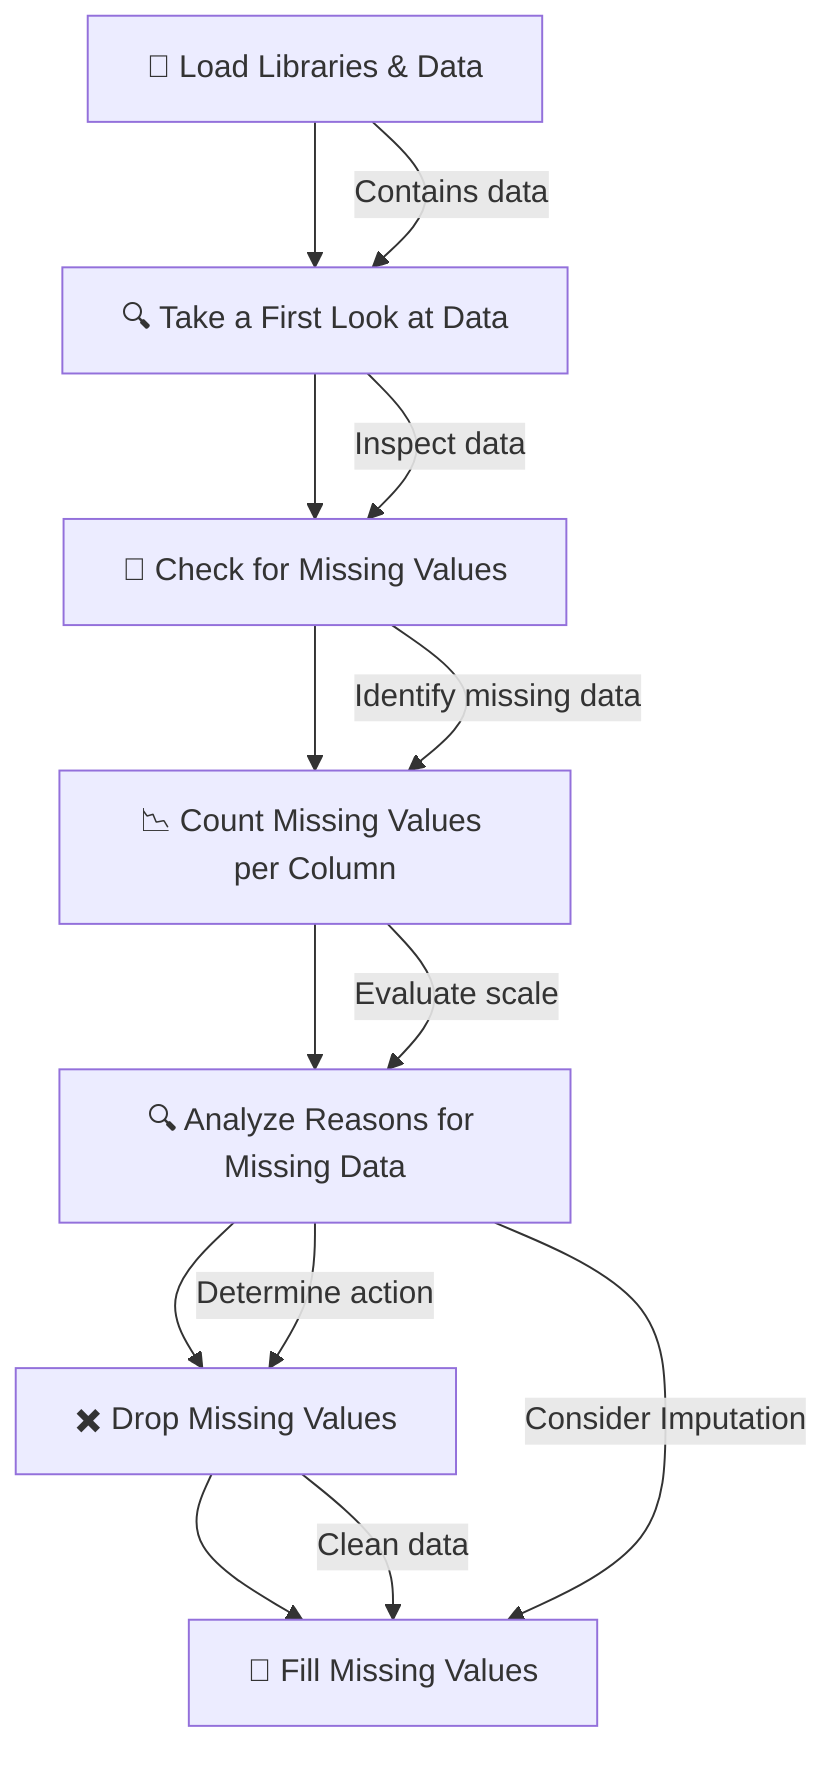 flowchart TD
    A["📂 Load Libraries & Data"] --> B["🔍 Take a First Look at Data"]
    B --> C["🧮 Check for Missing Values"]
    C --> D["📉 Count Missing Values per Column"]
    D --> E["🔍 Analyze Reasons for Missing Data"]
    E --> F["✖️ Drop Missing Values"]
    F --> G["🧹 Fill Missing Values"]

    A -->|Contains data| B
    B -->|Inspect data| C
    C -->|Identify missing data| D
    D -->|Evaluate scale| E
    E -->|Determine action| F
    F -->|Clean data| G

    E --> |Consider Imputation| G